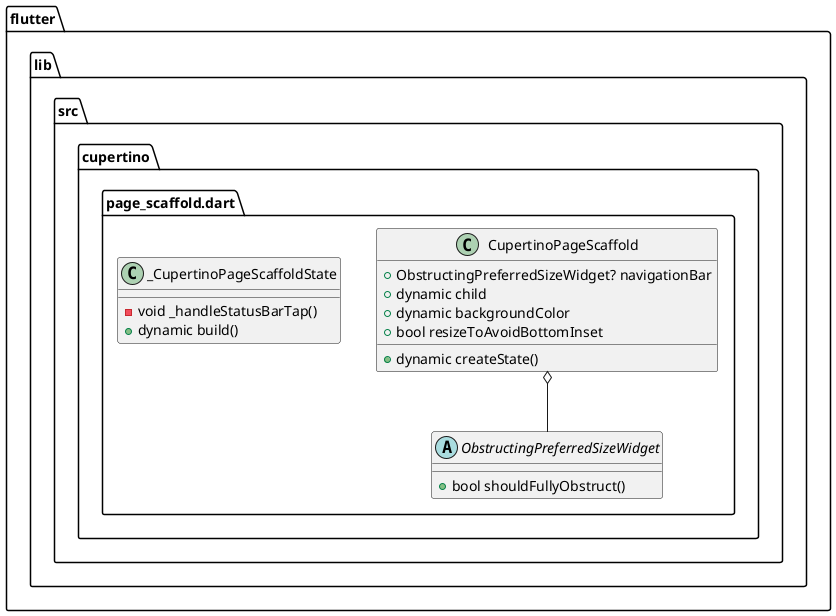 @startuml
set namespaceSeparator ::

class "flutter::lib::src::cupertino::page_scaffold.dart::CupertinoPageScaffold" {
  +ObstructingPreferredSizeWidget? navigationBar
  +dynamic child
  +dynamic backgroundColor
  +bool resizeToAvoidBottomInset
  +dynamic createState()
}

"flutter::lib::src::cupertino::page_scaffold.dart::CupertinoPageScaffold" o-- "flutter::lib::src::cupertino::page_scaffold.dart::ObstructingPreferredSizeWidget"

class "flutter::lib::src::cupertino::page_scaffold.dart::_CupertinoPageScaffoldState" {
  -void _handleStatusBarTap()
  +dynamic build()
}

abstract class "flutter::lib::src::cupertino::page_scaffold.dart::ObstructingPreferredSizeWidget" {
  +bool shouldFullyObstruct()
}


@enduml